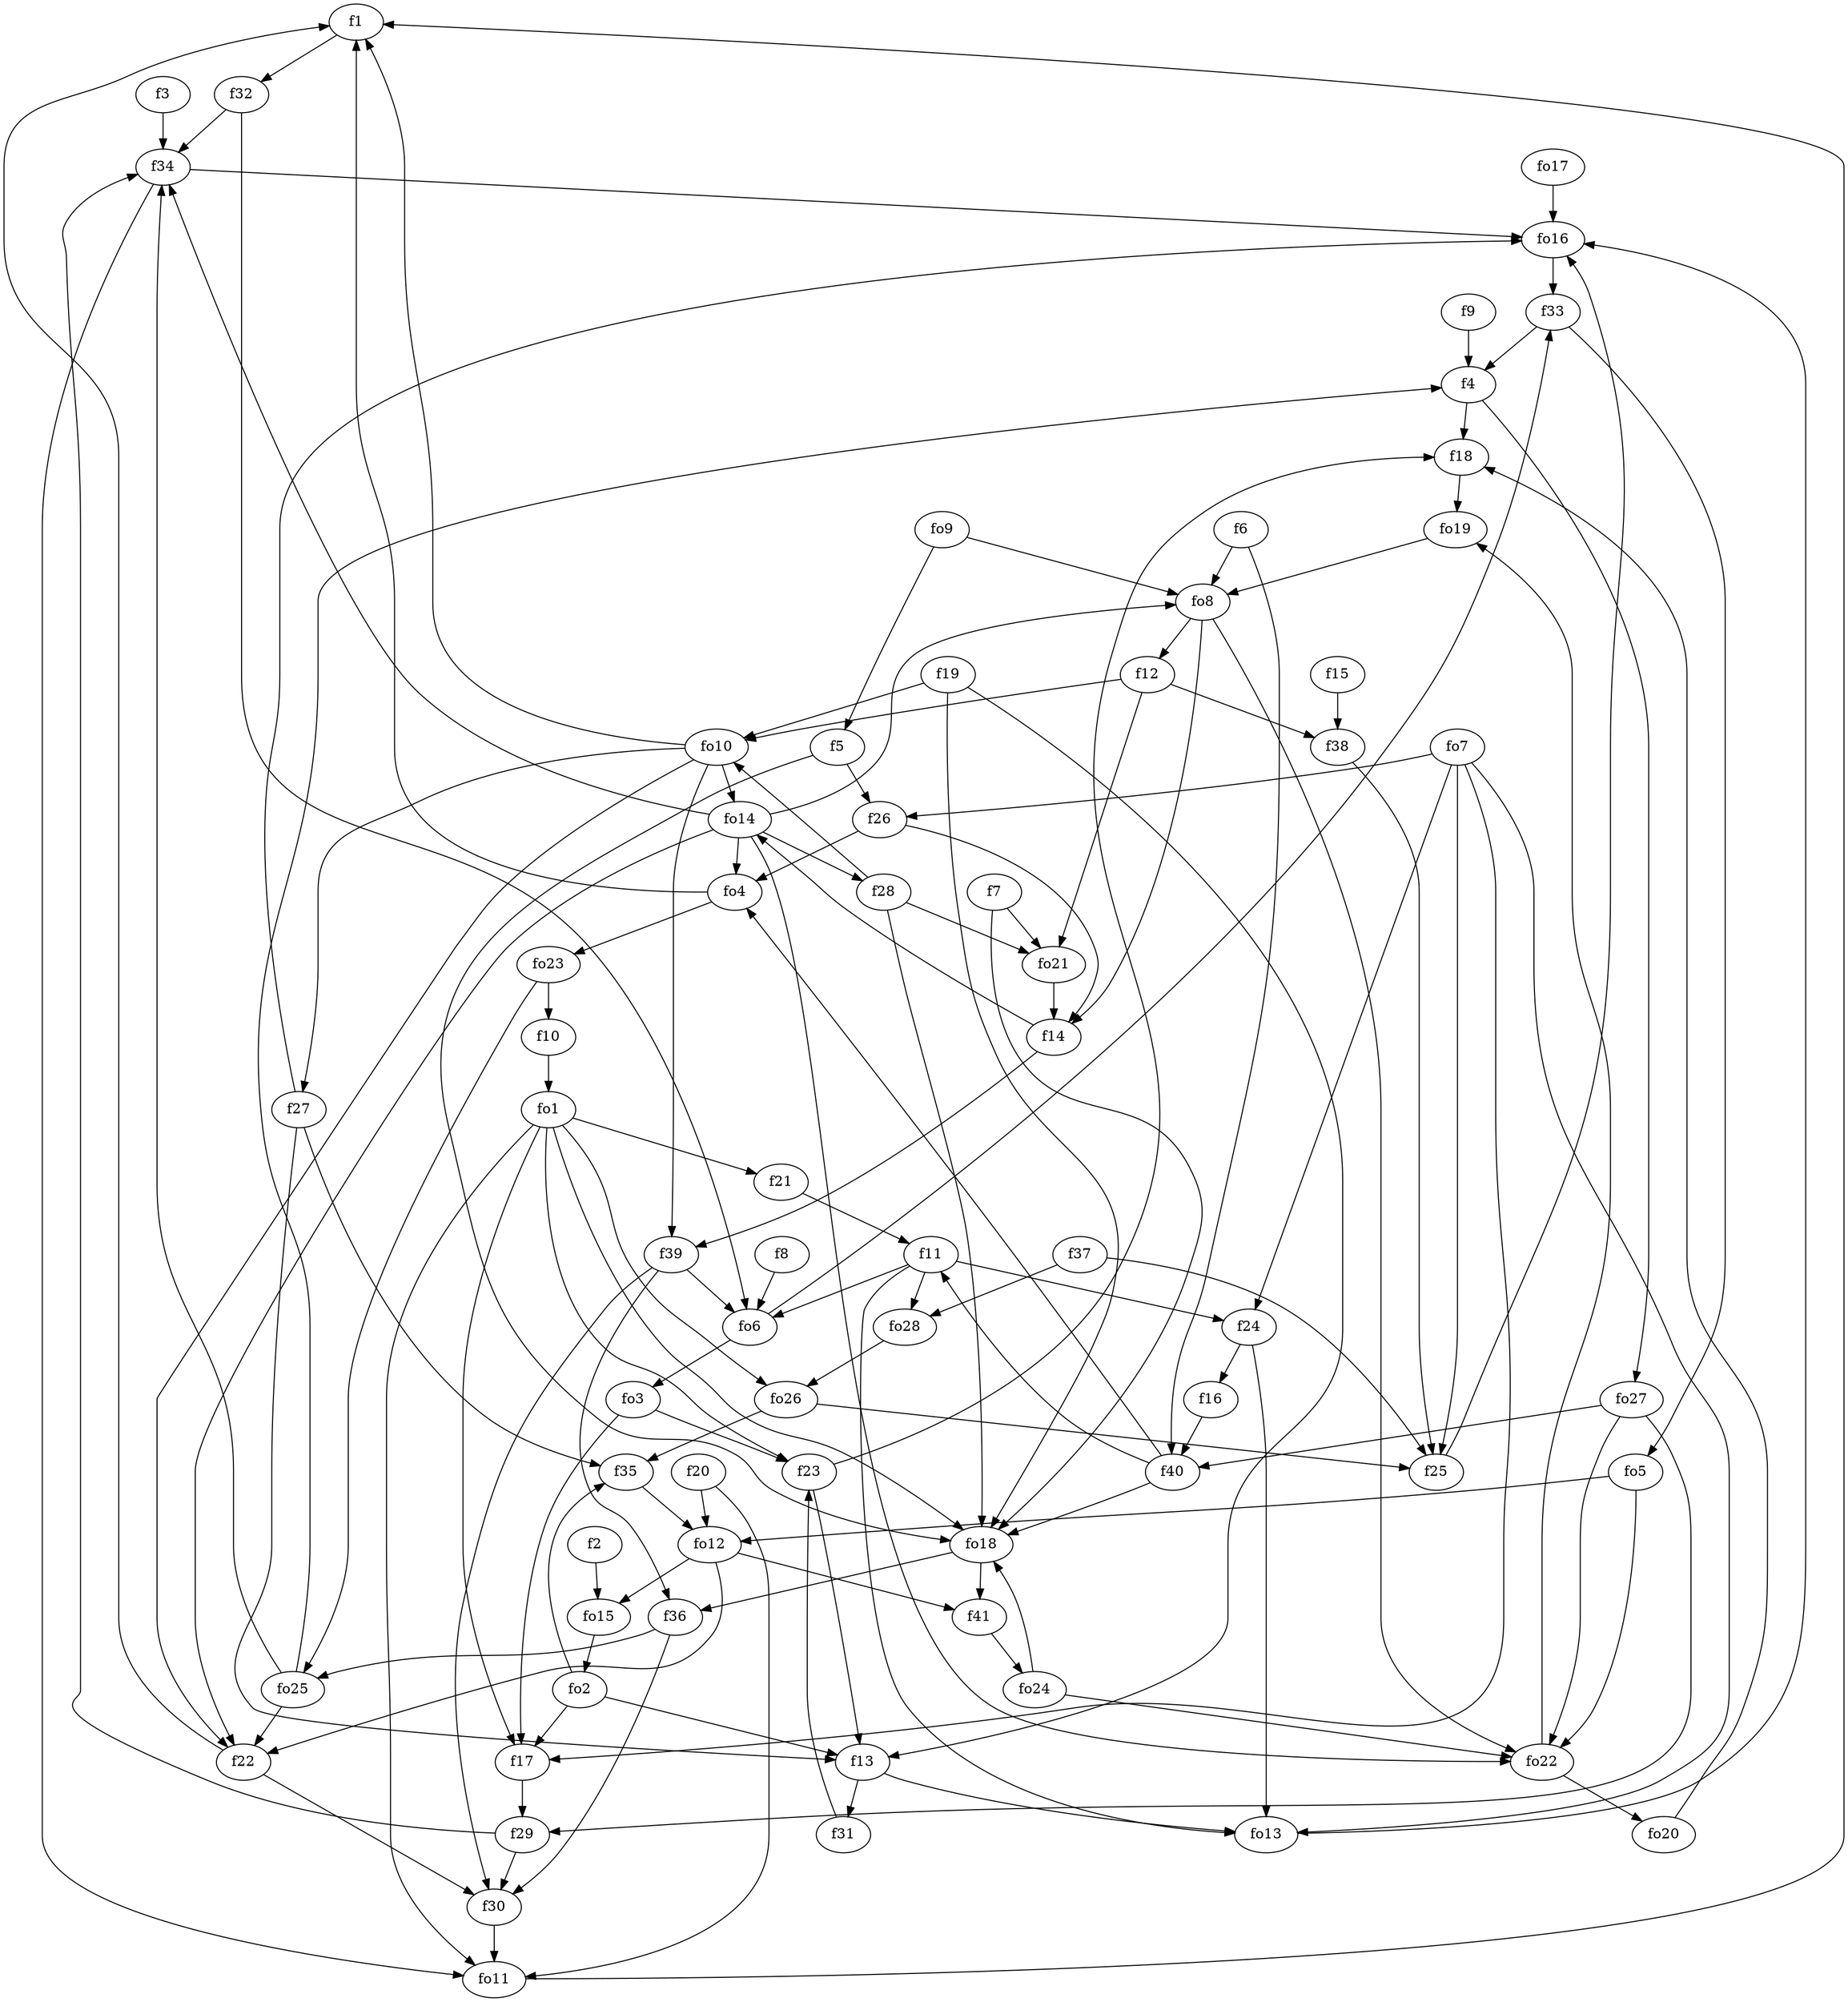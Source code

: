 strict digraph  {
f1;
f2;
f3;
f4;
f5;
f6;
f7;
f8;
f9;
f10;
f11;
f12;
f13;
f14;
f15;
f16;
f17;
f18;
f19;
f20;
f21;
f22;
f23;
f24;
f25;
f26;
f27;
f28;
f29;
f30;
f31;
f32;
f33;
f34;
f35;
f36;
f37;
f38;
f39;
f40;
f41;
fo1;
fo2;
fo3;
fo4;
fo5;
fo6;
fo7;
fo8;
fo9;
fo10;
fo11;
fo12;
fo13;
fo14;
fo15;
fo16;
fo17;
fo18;
fo19;
fo20;
fo21;
fo22;
fo23;
fo24;
fo25;
fo26;
fo27;
fo28;
f1 -> f32  [weight=2];
f2 -> fo15  [weight=2];
f3 -> f34  [weight=2];
f4 -> fo27  [weight=2];
f4 -> f18  [weight=2];
f5 -> fo18  [weight=2];
f5 -> f26  [weight=2];
f6 -> fo8  [weight=2];
f6 -> f40  [weight=2];
f7 -> fo21  [weight=2];
f7 -> fo18  [weight=2];
f8 -> fo6  [weight=2];
f9 -> f4  [weight=2];
f10 -> fo1  [weight=2];
f11 -> fo6  [weight=2];
f11 -> fo28  [weight=2];
f11 -> f24  [weight=2];
f11 -> fo13  [weight=2];
f12 -> fo21  [weight=2];
f12 -> f38  [weight=2];
f12 -> fo10  [weight=2];
f13 -> fo13  [weight=2];
f13 -> f31  [weight=2];
f14 -> f39  [weight=2];
f14 -> fo14  [weight=2];
f15 -> f38  [weight=2];
f16 -> f40  [weight=2];
f17 -> f29  [weight=2];
f18 -> fo19  [weight=2];
f19 -> fo18  [weight=2];
f19 -> fo10  [weight=2];
f19 -> f13  [weight=2];
f20 -> fo12  [weight=2];
f20 -> fo11  [weight=2];
f21 -> f11  [weight=2];
f22 -> f1  [weight=2];
f22 -> f30  [weight=2];
f23 -> f13  [weight=2];
f23 -> f18  [weight=2];
f24 -> fo13  [weight=2];
f24 -> f16  [weight=2];
f25 -> fo16  [weight=2];
f26 -> fo4  [weight=2];
f26 -> f14  [weight=2];
f27 -> f13  [weight=2];
f27 -> fo16  [weight=2];
f27 -> f35  [weight=2];
f28 -> fo18  [weight=2];
f28 -> fo10  [weight=2];
f28 -> fo21  [weight=2];
f29 -> f30  [weight=2];
f29 -> f34  [weight=2];
f30 -> fo11  [weight=2];
f31 -> f23  [weight=2];
f32 -> f34  [weight=2];
f32 -> fo6  [weight=2];
f33 -> f4  [weight=2];
f33 -> fo5  [weight=2];
f34 -> fo16  [weight=2];
f34 -> fo11  [weight=2];
f35 -> fo12  [weight=2];
f36 -> fo25  [weight=2];
f36 -> f30  [weight=2];
f37 -> f25  [weight=2];
f37 -> fo28  [weight=2];
f38 -> f25  [weight=2];
f39 -> f36  [weight=2];
f39 -> fo6  [weight=2];
f39 -> f30  [weight=2];
f40 -> fo4  [weight=2];
f40 -> fo18  [weight=2];
f40 -> f11  [weight=2];
f41 -> fo24  [weight=2];
fo1 -> fo18  [weight=2];
fo1 -> fo26  [weight=2];
fo1 -> f17  [weight=2];
fo1 -> fo11  [weight=2];
fo1 -> f21  [weight=2];
fo1 -> f23  [weight=2];
fo2 -> f35  [weight=2];
fo2 -> f13  [weight=2];
fo2 -> f17  [weight=2];
fo3 -> f23  [weight=2];
fo3 -> f17  [weight=2];
fo4 -> fo23  [weight=2];
fo4 -> f1  [weight=2];
fo5 -> fo22  [weight=2];
fo5 -> fo12  [weight=2];
fo6 -> f33  [weight=2];
fo6 -> fo3  [weight=2];
fo7 -> fo13  [weight=2];
fo7 -> f26  [weight=2];
fo7 -> f25  [weight=2];
fo7 -> f17  [weight=2];
fo7 -> f24  [weight=2];
fo8 -> fo22  [weight=2];
fo8 -> f14  [weight=2];
fo8 -> f12  [weight=2];
fo9 -> f5  [weight=2];
fo9 -> fo8  [weight=2];
fo10 -> fo14  [weight=2];
fo10 -> f27  [weight=2];
fo10 -> f1  [weight=2];
fo10 -> f22  [weight=2];
fo10 -> f39  [weight=2];
fo11 -> f1  [weight=2];
fo12 -> f41  [weight=2];
fo12 -> fo15  [weight=2];
fo12 -> f22  [weight=2];
fo13 -> fo16  [weight=2];
fo14 -> fo4  [weight=2];
fo14 -> f22  [weight=2];
fo14 -> fo22  [weight=2];
fo14 -> f34  [weight=2];
fo14 -> f28  [weight=2];
fo14 -> fo8  [weight=2];
fo15 -> fo2  [weight=2];
fo16 -> f33  [weight=2];
fo17 -> fo16  [weight=2];
fo18 -> f36  [weight=2];
fo18 -> f41  [weight=2];
fo19 -> fo8  [weight=2];
fo20 -> f18  [weight=2];
fo21 -> f14  [weight=2];
fo22 -> fo19  [weight=2];
fo22 -> fo20  [weight=2];
fo23 -> f10  [weight=2];
fo23 -> fo25  [weight=2];
fo24 -> fo22  [weight=2];
fo24 -> fo18  [weight=2];
fo25 -> f4  [weight=2];
fo25 -> f22  [weight=2];
fo25 -> f34  [weight=2];
fo26 -> f35  [weight=2];
fo26 -> f25  [weight=2];
fo27 -> f40  [weight=2];
fo27 -> fo22  [weight=2];
fo27 -> f29  [weight=2];
fo28 -> fo26  [weight=2];
}
